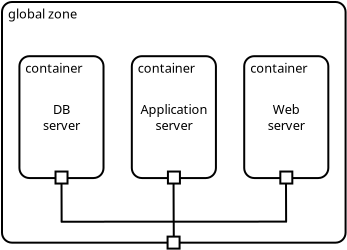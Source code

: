 <?xml version="1.0" encoding="UTF-8"?>
<dia:diagram xmlns:dia="http://www.lysator.liu.se/~alla/dia/">
  <dia:layer name="Tło" visible="true" active="true">
    <dia:object type="Standard - Box" version="0" id="O0">
      <dia:attribute name="obj_pos">
        <dia:point val="5.674,1.998"/>
      </dia:attribute>
      <dia:attribute name="obj_bb">
        <dia:rectangle val="5.624,1.948;22.904,14.081"/>
      </dia:attribute>
      <dia:attribute name="elem_corner">
        <dia:point val="5.674,1.998"/>
      </dia:attribute>
      <dia:attribute name="elem_width">
        <dia:real val="17.179"/>
      </dia:attribute>
      <dia:attribute name="elem_height">
        <dia:real val="12.033"/>
      </dia:attribute>
      <dia:attribute name="border_width">
        <dia:real val="0.1"/>
      </dia:attribute>
      <dia:attribute name="show_background">
        <dia:boolean val="true"/>
      </dia:attribute>
      <dia:attribute name="corner_radius">
        <dia:real val="0.5"/>
      </dia:attribute>
    </dia:object>
    <dia:object type="Standard - Text" version="1" id="O1">
      <dia:attribute name="obj_pos">
        <dia:point val="5.821,2.144"/>
      </dia:attribute>
      <dia:attribute name="obj_bb">
        <dia:rectangle val="5.821,2.144;9.708,2.892"/>
      </dia:attribute>
      <dia:attribute name="text">
        <dia:composite type="text">
          <dia:attribute name="string">
            <dia:string># global zone#</dia:string>
          </dia:attribute>
          <dia:attribute name="font">
            <dia:font family="sans" style="0" name="Helvetica"/>
          </dia:attribute>
          <dia:attribute name="height">
            <dia:real val="0.8"/>
          </dia:attribute>
          <dia:attribute name="pos">
            <dia:point val="5.821,2.739"/>
          </dia:attribute>
          <dia:attribute name="color">
            <dia:color val="#000000"/>
          </dia:attribute>
          <dia:attribute name="alignment">
            <dia:enum val="0"/>
          </dia:attribute>
        </dia:composite>
      </dia:attribute>
      <dia:attribute name="valign">
        <dia:enum val="0"/>
      </dia:attribute>
      <dia:connections>
        <dia:connection handle="0" to="O0" connection="0"/>
      </dia:connections>
    </dia:object>
    <dia:group>
      <dia:object type="Standard - Box" version="0" id="O2">
        <dia:attribute name="obj_pos">
          <dia:point val="6.545,4.707"/>
        </dia:attribute>
        <dia:attribute name="obj_bb">
          <dia:rectangle val="6.495,4.657;10.8,10.85"/>
        </dia:attribute>
        <dia:attribute name="elem_corner">
          <dia:point val="6.545,4.707"/>
        </dia:attribute>
        <dia:attribute name="elem_width">
          <dia:real val="4.205"/>
        </dia:attribute>
        <dia:attribute name="elem_height">
          <dia:real val="6.093"/>
        </dia:attribute>
        <dia:attribute name="border_width">
          <dia:real val="0.1"/>
        </dia:attribute>
        <dia:attribute name="show_background">
          <dia:boolean val="true"/>
        </dia:attribute>
        <dia:attribute name="corner_radius">
          <dia:real val="0.5"/>
        </dia:attribute>
      </dia:object>
      <dia:object type="Standard - Text" version="1" id="O3">
        <dia:attribute name="obj_pos">
          <dia:point val="6.691,4.854"/>
        </dia:attribute>
        <dia:attribute name="obj_bb">
          <dia:rectangle val="6.691,4.854;9.926,5.601"/>
        </dia:attribute>
        <dia:attribute name="text">
          <dia:composite type="text">
            <dia:attribute name="string">
              <dia:string># container#</dia:string>
            </dia:attribute>
            <dia:attribute name="font">
              <dia:font family="sans" style="0" name="Helvetica"/>
            </dia:attribute>
            <dia:attribute name="height">
              <dia:real val="0.8"/>
            </dia:attribute>
            <dia:attribute name="pos">
              <dia:point val="6.691,5.449"/>
            </dia:attribute>
            <dia:attribute name="color">
              <dia:color val="#000000"/>
            </dia:attribute>
            <dia:attribute name="alignment">
              <dia:enum val="0"/>
            </dia:attribute>
          </dia:composite>
        </dia:attribute>
        <dia:attribute name="valign">
          <dia:enum val="0"/>
        </dia:attribute>
        <dia:connections>
          <dia:connection handle="0" to="O2" connection="0"/>
        </dia:connections>
      </dia:object>
      <dia:object type="Standard - Text" version="1" id="O4">
        <dia:attribute name="obj_pos">
          <dia:point val="8.648,7.754"/>
        </dia:attribute>
        <dia:attribute name="obj_bb">
          <dia:rectangle val="7.634,6.98;9.661,8.527"/>
        </dia:attribute>
        <dia:attribute name="text">
          <dia:composite type="text">
            <dia:attribute name="string">
              <dia:string>#DB
server#</dia:string>
            </dia:attribute>
            <dia:attribute name="font">
              <dia:font family="sans" style="0" name="Helvetica"/>
            </dia:attribute>
            <dia:attribute name="height">
              <dia:real val="0.8"/>
            </dia:attribute>
            <dia:attribute name="pos">
              <dia:point val="8.648,7.575"/>
            </dia:attribute>
            <dia:attribute name="color">
              <dia:color val="#000000"/>
            </dia:attribute>
            <dia:attribute name="alignment">
              <dia:enum val="1"/>
            </dia:attribute>
          </dia:composite>
        </dia:attribute>
        <dia:attribute name="valign">
          <dia:enum val="2"/>
        </dia:attribute>
        <dia:connections>
          <dia:connection handle="0" to="O2" connection="8"/>
        </dia:connections>
      </dia:object>
      <dia:object type="Standard - Box" version="0" id="O5">
        <dia:attribute name="obj_pos">
          <dia:point val="8.35,10.475"/>
        </dia:attribute>
        <dia:attribute name="obj_bb">
          <dia:rectangle val="8.3,10.425;9,11.125"/>
        </dia:attribute>
        <dia:attribute name="elem_corner">
          <dia:point val="8.35,10.475"/>
        </dia:attribute>
        <dia:attribute name="elem_width">
          <dia:real val="0.6"/>
        </dia:attribute>
        <dia:attribute name="elem_height">
          <dia:real val="0.6"/>
        </dia:attribute>
        <dia:attribute name="show_background">
          <dia:boolean val="true"/>
        </dia:attribute>
        <dia:attribute name="aspect">
          <dia:enum val="2"/>
        </dia:attribute>
      </dia:object>
    </dia:group>
    <dia:group>
      <dia:object type="Standard - Box" version="0" id="O6">
        <dia:attribute name="obj_pos">
          <dia:point val="12.165,4.707"/>
        </dia:attribute>
        <dia:attribute name="obj_bb">
          <dia:rectangle val="12.115,4.657;16.42,10.85"/>
        </dia:attribute>
        <dia:attribute name="elem_corner">
          <dia:point val="12.165,4.707"/>
        </dia:attribute>
        <dia:attribute name="elem_width">
          <dia:real val="4.205"/>
        </dia:attribute>
        <dia:attribute name="elem_height">
          <dia:real val="6.093"/>
        </dia:attribute>
        <dia:attribute name="border_width">
          <dia:real val="0.1"/>
        </dia:attribute>
        <dia:attribute name="show_background">
          <dia:boolean val="true"/>
        </dia:attribute>
        <dia:attribute name="corner_radius">
          <dia:real val="0.5"/>
        </dia:attribute>
      </dia:object>
      <dia:object type="Standard - Text" version="1" id="O7">
        <dia:attribute name="obj_pos">
          <dia:point val="12.311,4.854"/>
        </dia:attribute>
        <dia:attribute name="obj_bb">
          <dia:rectangle val="12.311,4.854;15.546,5.601"/>
        </dia:attribute>
        <dia:attribute name="text">
          <dia:composite type="text">
            <dia:attribute name="string">
              <dia:string># container#</dia:string>
            </dia:attribute>
            <dia:attribute name="font">
              <dia:font family="sans" style="0" name="Helvetica"/>
            </dia:attribute>
            <dia:attribute name="height">
              <dia:real val="0.8"/>
            </dia:attribute>
            <dia:attribute name="pos">
              <dia:point val="12.311,5.449"/>
            </dia:attribute>
            <dia:attribute name="color">
              <dia:color val="#000000"/>
            </dia:attribute>
            <dia:attribute name="alignment">
              <dia:enum val="0"/>
            </dia:attribute>
          </dia:composite>
        </dia:attribute>
        <dia:attribute name="valign">
          <dia:enum val="0"/>
        </dia:attribute>
        <dia:connections>
          <dia:connection handle="0" to="O6" connection="0"/>
        </dia:connections>
      </dia:object>
      <dia:object type="Standard - Text" version="1" id="O8">
        <dia:attribute name="obj_pos">
          <dia:point val="14.268,7.754"/>
        </dia:attribute>
        <dia:attribute name="obj_bb">
          <dia:rectangle val="12.479,6.98;16.056,8.527"/>
        </dia:attribute>
        <dia:attribute name="text">
          <dia:composite type="text">
            <dia:attribute name="string">
              <dia:string>#Application
server#</dia:string>
            </dia:attribute>
            <dia:attribute name="font">
              <dia:font family="sans" style="0" name="Helvetica"/>
            </dia:attribute>
            <dia:attribute name="height">
              <dia:real val="0.8"/>
            </dia:attribute>
            <dia:attribute name="pos">
              <dia:point val="14.268,7.575"/>
            </dia:attribute>
            <dia:attribute name="color">
              <dia:color val="#000000"/>
            </dia:attribute>
            <dia:attribute name="alignment">
              <dia:enum val="1"/>
            </dia:attribute>
          </dia:composite>
        </dia:attribute>
        <dia:attribute name="valign">
          <dia:enum val="2"/>
        </dia:attribute>
        <dia:connections>
          <dia:connection handle="0" to="O6" connection="8"/>
        </dia:connections>
      </dia:object>
      <dia:object type="Standard - Box" version="0" id="O9">
        <dia:attribute name="obj_pos">
          <dia:point val="13.97,10.475"/>
        </dia:attribute>
        <dia:attribute name="obj_bb">
          <dia:rectangle val="13.92,10.425;14.62,11.125"/>
        </dia:attribute>
        <dia:attribute name="elem_corner">
          <dia:point val="13.97,10.475"/>
        </dia:attribute>
        <dia:attribute name="elem_width">
          <dia:real val="0.6"/>
        </dia:attribute>
        <dia:attribute name="elem_height">
          <dia:real val="0.6"/>
        </dia:attribute>
        <dia:attribute name="show_background">
          <dia:boolean val="true"/>
        </dia:attribute>
        <dia:attribute name="aspect">
          <dia:enum val="2"/>
        </dia:attribute>
      </dia:object>
    </dia:group>
    <dia:group>
      <dia:object type="Standard - Box" version="0" id="O10">
        <dia:attribute name="obj_pos">
          <dia:point val="17.785,4.707"/>
        </dia:attribute>
        <dia:attribute name="obj_bb">
          <dia:rectangle val="17.735,4.657;22.04,10.85"/>
        </dia:attribute>
        <dia:attribute name="elem_corner">
          <dia:point val="17.785,4.707"/>
        </dia:attribute>
        <dia:attribute name="elem_width">
          <dia:real val="4.205"/>
        </dia:attribute>
        <dia:attribute name="elem_height">
          <dia:real val="6.093"/>
        </dia:attribute>
        <dia:attribute name="border_width">
          <dia:real val="0.1"/>
        </dia:attribute>
        <dia:attribute name="show_background">
          <dia:boolean val="true"/>
        </dia:attribute>
        <dia:attribute name="corner_radius">
          <dia:real val="0.5"/>
        </dia:attribute>
      </dia:object>
      <dia:object type="Standard - Text" version="1" id="O11">
        <dia:attribute name="obj_pos">
          <dia:point val="17.931,4.854"/>
        </dia:attribute>
        <dia:attribute name="obj_bb">
          <dia:rectangle val="17.931,4.854;21.166,5.601"/>
        </dia:attribute>
        <dia:attribute name="text">
          <dia:composite type="text">
            <dia:attribute name="string">
              <dia:string># container#</dia:string>
            </dia:attribute>
            <dia:attribute name="font">
              <dia:font family="sans" style="0" name="Helvetica"/>
            </dia:attribute>
            <dia:attribute name="height">
              <dia:real val="0.8"/>
            </dia:attribute>
            <dia:attribute name="pos">
              <dia:point val="17.931,5.449"/>
            </dia:attribute>
            <dia:attribute name="color">
              <dia:color val="#000000"/>
            </dia:attribute>
            <dia:attribute name="alignment">
              <dia:enum val="0"/>
            </dia:attribute>
          </dia:composite>
        </dia:attribute>
        <dia:attribute name="valign">
          <dia:enum val="0"/>
        </dia:attribute>
        <dia:connections>
          <dia:connection handle="0" to="O10" connection="0"/>
        </dia:connections>
      </dia:object>
      <dia:object type="Standard - Text" version="1" id="O12">
        <dia:attribute name="obj_pos">
          <dia:point val="19.887,7.754"/>
        </dia:attribute>
        <dia:attribute name="obj_bb">
          <dia:rectangle val="18.874,6.98;20.901,8.527"/>
        </dia:attribute>
        <dia:attribute name="text">
          <dia:composite type="text">
            <dia:attribute name="string">
              <dia:string>#Web
server#</dia:string>
            </dia:attribute>
            <dia:attribute name="font">
              <dia:font family="sans" style="0" name="Helvetica"/>
            </dia:attribute>
            <dia:attribute name="height">
              <dia:real val="0.8"/>
            </dia:attribute>
            <dia:attribute name="pos">
              <dia:point val="19.887,7.575"/>
            </dia:attribute>
            <dia:attribute name="color">
              <dia:color val="#000000"/>
            </dia:attribute>
            <dia:attribute name="alignment">
              <dia:enum val="1"/>
            </dia:attribute>
          </dia:composite>
        </dia:attribute>
        <dia:attribute name="valign">
          <dia:enum val="2"/>
        </dia:attribute>
        <dia:connections>
          <dia:connection handle="0" to="O10" connection="8"/>
        </dia:connections>
      </dia:object>
      <dia:object type="Standard - Box" version="0" id="O13">
        <dia:attribute name="obj_pos">
          <dia:point val="19.59,10.475"/>
        </dia:attribute>
        <dia:attribute name="obj_bb">
          <dia:rectangle val="19.54,10.425;20.24,11.125"/>
        </dia:attribute>
        <dia:attribute name="elem_corner">
          <dia:point val="19.59,10.475"/>
        </dia:attribute>
        <dia:attribute name="elem_width">
          <dia:real val="0.6"/>
        </dia:attribute>
        <dia:attribute name="elem_height">
          <dia:real val="0.6"/>
        </dia:attribute>
        <dia:attribute name="show_background">
          <dia:boolean val="true"/>
        </dia:attribute>
        <dia:attribute name="aspect">
          <dia:enum val="2"/>
        </dia:attribute>
      </dia:object>
    </dia:group>
    <dia:object type="Standard - Line" version="0" id="O14">
      <dia:attribute name="obj_pos">
        <dia:point val="8.613,12.984"/>
      </dia:attribute>
      <dia:attribute name="obj_bb">
        <dia:rectangle val="8.563,12.928;19.972,13.034"/>
      </dia:attribute>
      <dia:attribute name="conn_endpoints">
        <dia:point val="8.613,12.984"/>
        <dia:point val="19.922,12.979"/>
      </dia:attribute>
      <dia:attribute name="numcp">
        <dia:int val="1"/>
      </dia:attribute>
    </dia:object>
    <dia:object type="Standard - Line" version="0" id="O15">
      <dia:attribute name="obj_pos">
        <dia:point val="8.65,11.075"/>
      </dia:attribute>
      <dia:attribute name="obj_bb">
        <dia:rectangle val="8.6,11.025;8.706,13.029"/>
      </dia:attribute>
      <dia:attribute name="conn_endpoints">
        <dia:point val="8.65,11.075"/>
        <dia:point val="8.656,12.979"/>
      </dia:attribute>
      <dia:attribute name="numcp">
        <dia:int val="1"/>
      </dia:attribute>
      <dia:connections>
        <dia:connection handle="0" to="O5" connection="6"/>
      </dia:connections>
    </dia:object>
    <dia:object type="Standard - Line" version="0" id="O16">
      <dia:attribute name="obj_pos">
        <dia:point val="14.252,11.078"/>
      </dia:attribute>
      <dia:attribute name="obj_bb">
        <dia:rectangle val="14.202,11.027;14.308,13.031"/>
      </dia:attribute>
      <dia:attribute name="conn_endpoints">
        <dia:point val="14.252,11.078"/>
        <dia:point val="14.258,12.981"/>
      </dia:attribute>
      <dia:attribute name="numcp">
        <dia:int val="1"/>
      </dia:attribute>
    </dia:object>
    <dia:object type="Standard - Line" version="0" id="O17">
      <dia:attribute name="obj_pos">
        <dia:point val="19.874,11.078"/>
      </dia:attribute>
      <dia:attribute name="obj_bb">
        <dia:rectangle val="19.823,11.027;19.93,13.031"/>
      </dia:attribute>
      <dia:attribute name="conn_endpoints">
        <dia:point val="19.874,11.078"/>
        <dia:point val="19.88,12.981"/>
      </dia:attribute>
      <dia:attribute name="numcp">
        <dia:int val="1"/>
      </dia:attribute>
    </dia:object>
    <dia:object type="Standard - Line" version="0" id="O18">
      <dia:attribute name="obj_pos">
        <dia:point val="14.26,12.984"/>
      </dia:attribute>
      <dia:attribute name="obj_bb">
        <dia:rectangle val="14.21,12.933;14.314,14.081"/>
      </dia:attribute>
      <dia:attribute name="conn_endpoints">
        <dia:point val="14.26,12.984"/>
        <dia:point val="14.264,14.031"/>
      </dia:attribute>
      <dia:attribute name="numcp">
        <dia:int val="1"/>
      </dia:attribute>
      <dia:connections>
        <dia:connection handle="1" to="O0" connection="6"/>
      </dia:connections>
    </dia:object>
    <dia:object type="Standard - Box" version="0" id="O19">
      <dia:attribute name="obj_pos">
        <dia:point val="13.953,13.728"/>
      </dia:attribute>
      <dia:attribute name="obj_bb">
        <dia:rectangle val="13.903,13.678;14.603,14.378"/>
      </dia:attribute>
      <dia:attribute name="elem_corner">
        <dia:point val="13.953,13.728"/>
      </dia:attribute>
      <dia:attribute name="elem_width">
        <dia:real val="0.6"/>
      </dia:attribute>
      <dia:attribute name="elem_height">
        <dia:real val="0.6"/>
      </dia:attribute>
      <dia:attribute name="show_background">
        <dia:boolean val="true"/>
      </dia:attribute>
      <dia:attribute name="aspect">
        <dia:enum val="2"/>
      </dia:attribute>
    </dia:object>
  </dia:layer>
</dia:diagram>
